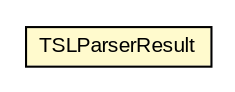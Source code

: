 #!/usr/local/bin/dot
#
# Class diagram 
# Generated by UMLGraph version R5_6-24-gf6e263 (http://www.umlgraph.org/)
#

digraph G {
	edge [fontname="arial",fontsize=10,labelfontname="arial",labelfontsize=10];
	node [fontname="arial",fontsize=10,shape=plaintext];
	nodesep=0.25;
	ranksep=0.5;
	// eu.europa.esig.dss.tsl.TSLParserResult
	c694462 [label=<<table title="eu.europa.esig.dss.tsl.TSLParserResult" border="0" cellborder="1" cellspacing="0" cellpadding="2" port="p" bgcolor="lemonChiffon" href="./TSLParserResult.html">
		<tr><td><table border="0" cellspacing="0" cellpadding="1">
<tr><td align="center" balign="center"> TSLParserResult </td></tr>
		</table></td></tr>
		</table>>, URL="./TSLParserResult.html", fontname="arial", fontcolor="black", fontsize=10.0];
}

